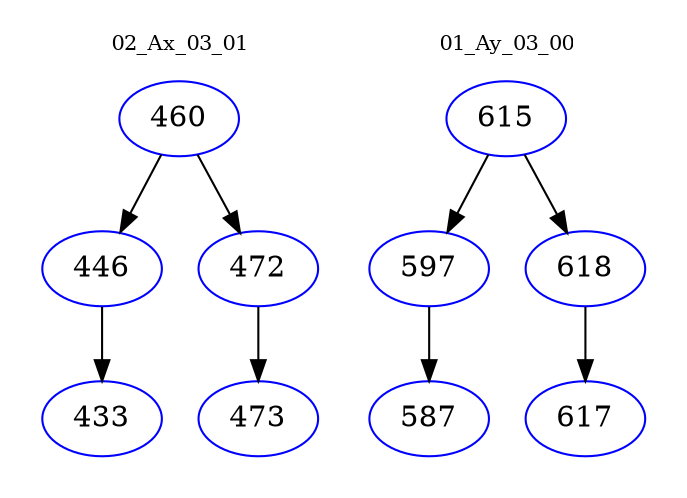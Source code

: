 digraph{
subgraph cluster_0 {
color = white
label = "02_Ax_03_01";
fontsize=10;
T0_460 [label="460", color="blue"]
T0_460 -> T0_446 [color="black"]
T0_446 [label="446", color="blue"]
T0_446 -> T0_433 [color="black"]
T0_433 [label="433", color="blue"]
T0_460 -> T0_472 [color="black"]
T0_472 [label="472", color="blue"]
T0_472 -> T0_473 [color="black"]
T0_473 [label="473", color="blue"]
}
subgraph cluster_1 {
color = white
label = "01_Ay_03_00";
fontsize=10;
T1_615 [label="615", color="blue"]
T1_615 -> T1_597 [color="black"]
T1_597 [label="597", color="blue"]
T1_597 -> T1_587 [color="black"]
T1_587 [label="587", color="blue"]
T1_615 -> T1_618 [color="black"]
T1_618 [label="618", color="blue"]
T1_618 -> T1_617 [color="black"]
T1_617 [label="617", color="blue"]
}
}
